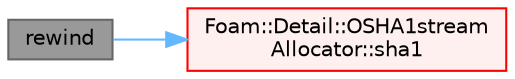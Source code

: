 digraph "rewind"
{
 // LATEX_PDF_SIZE
  bgcolor="transparent";
  edge [fontname=Helvetica,fontsize=10,labelfontname=Helvetica,labelfontsize=10];
  node [fontname=Helvetica,fontsize=10,shape=box,height=0.2,width=0.4];
  rankdir="LR";
  Node1 [id="Node000001",label="rewind",height=0.2,width=0.4,color="gray40", fillcolor="grey60", style="filled", fontcolor="black",tooltip=" "];
  Node1 -> Node2 [id="edge1_Node000001_Node000002",color="steelblue1",style="solid",tooltip=" "];
  Node2 [id="Node000002",label="Foam::Detail::OSHA1stream\lAllocator::sha1",height=0.2,width=0.4,color="red", fillcolor="#FFF0F0", style="filled",URL="$classFoam_1_1Detail_1_1OSHA1streamAllocator.html#ae3230d8188e3905049eed36eb205c679",tooltip=" "];
}
